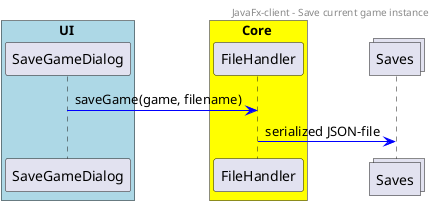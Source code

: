 @startuml
header JavaFx-client - Save current game instance

box UI #lightblue
participant SaveGameDialog
end box
box Core #yellow
participant FileHandler
end box
collections Saves

SaveGameDialog-[#blue]> FileHandler: saveGame(game, filename)
FileHandler -[#blue]> Saves: serialized JSON-file
@enduml